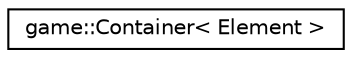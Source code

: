 digraph "クラス階層図"
{
 // LATEX_PDF_SIZE
  edge [fontname="Helvetica",fontsize="10",labelfontname="Helvetica",labelfontsize="10"];
  node [fontname="Helvetica",fontsize="10",shape=record];
  rankdir="LR";
  Node0 [label="game::Container\< Element \>",height=0.2,width=0.4,color="black", fillcolor="white", style="filled",URL="$classgame_1_1_container.html",tooltip=" "];
}
